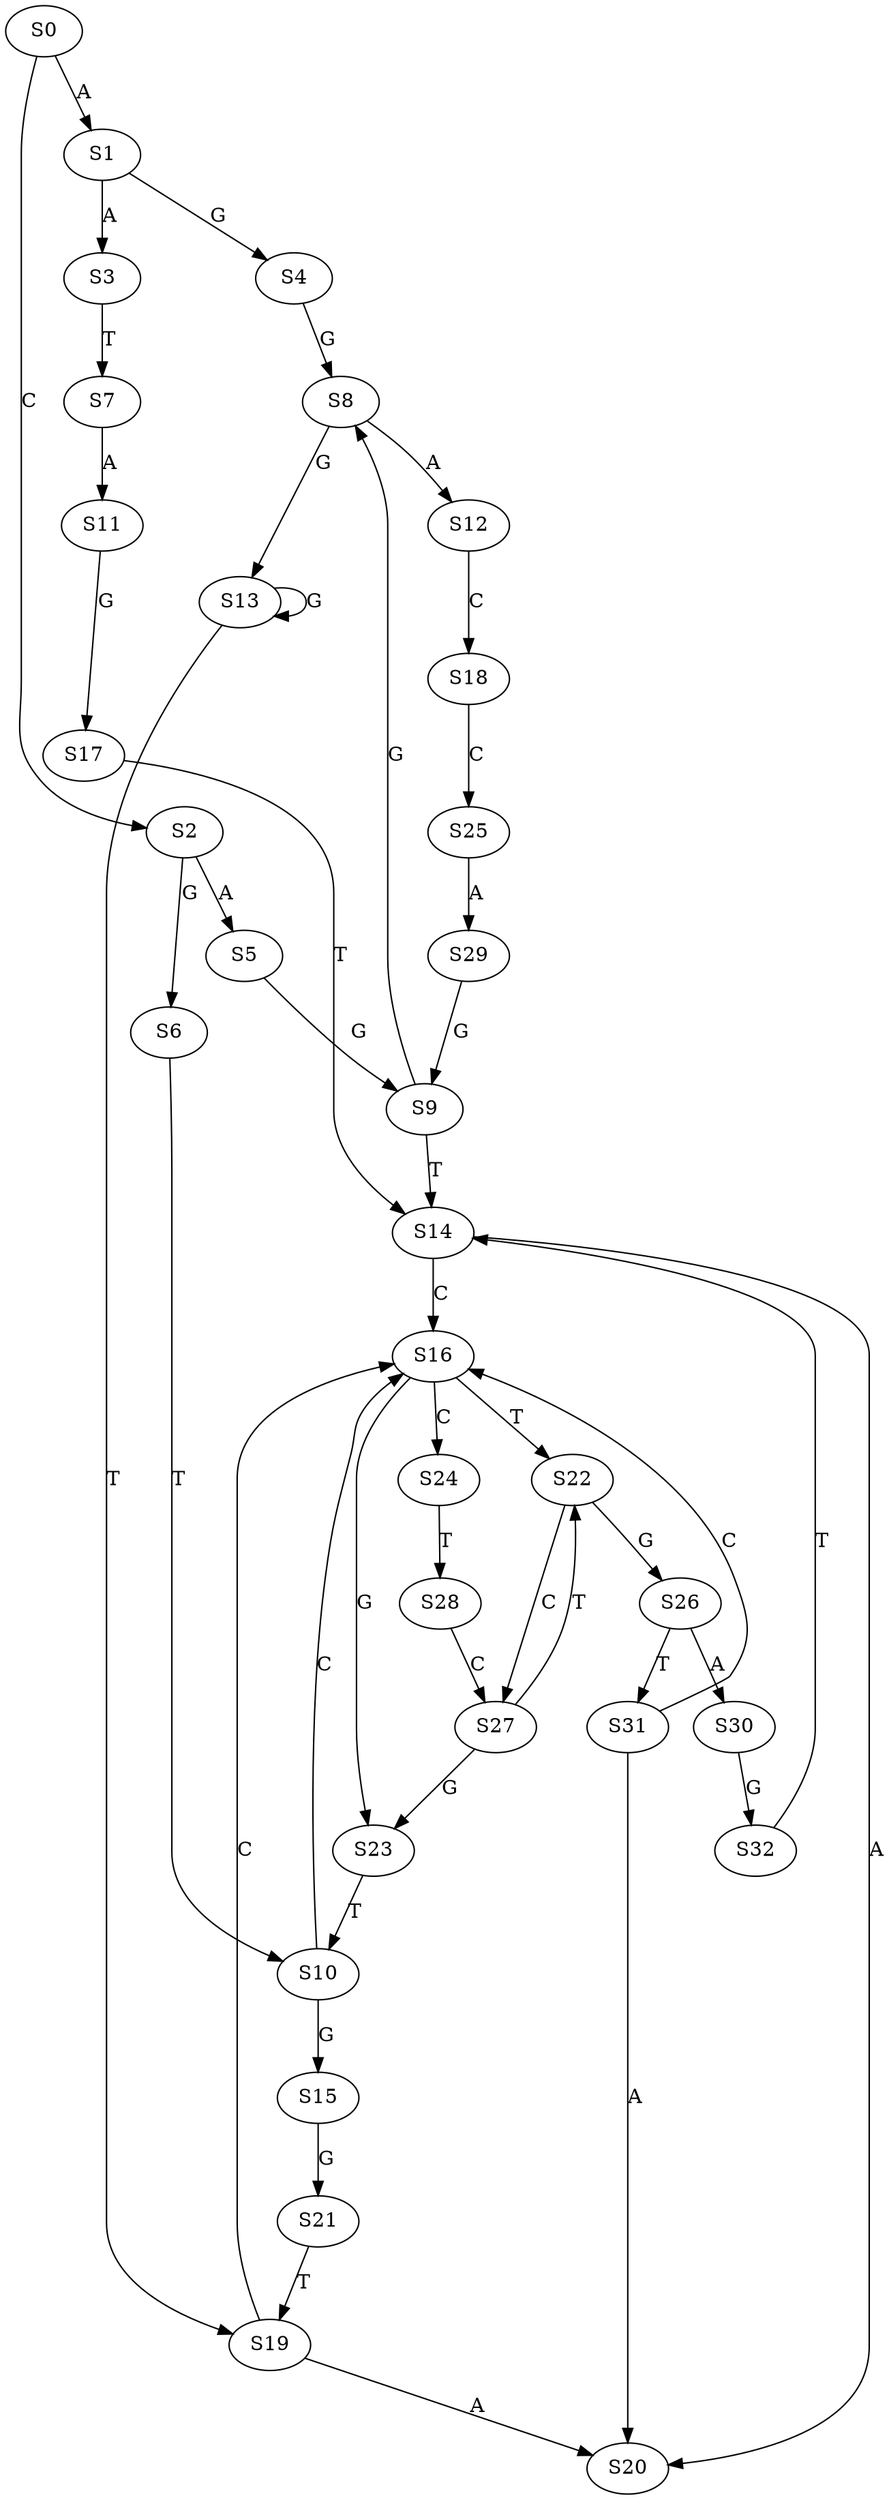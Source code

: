 strict digraph  {
	S0 -> S1 [ label = A ];
	S0 -> S2 [ label = C ];
	S1 -> S3 [ label = A ];
	S1 -> S4 [ label = G ];
	S2 -> S5 [ label = A ];
	S2 -> S6 [ label = G ];
	S3 -> S7 [ label = T ];
	S4 -> S8 [ label = G ];
	S5 -> S9 [ label = G ];
	S6 -> S10 [ label = T ];
	S7 -> S11 [ label = A ];
	S8 -> S12 [ label = A ];
	S8 -> S13 [ label = G ];
	S9 -> S14 [ label = T ];
	S9 -> S8 [ label = G ];
	S10 -> S15 [ label = G ];
	S10 -> S16 [ label = C ];
	S11 -> S17 [ label = G ];
	S12 -> S18 [ label = C ];
	S13 -> S19 [ label = T ];
	S13 -> S13 [ label = G ];
	S14 -> S20 [ label = A ];
	S14 -> S16 [ label = C ];
	S15 -> S21 [ label = G ];
	S16 -> S22 [ label = T ];
	S16 -> S23 [ label = G ];
	S16 -> S24 [ label = C ];
	S17 -> S14 [ label = T ];
	S18 -> S25 [ label = C ];
	S19 -> S20 [ label = A ];
	S19 -> S16 [ label = C ];
	S21 -> S19 [ label = T ];
	S22 -> S26 [ label = G ];
	S22 -> S27 [ label = C ];
	S23 -> S10 [ label = T ];
	S24 -> S28 [ label = T ];
	S25 -> S29 [ label = A ];
	S26 -> S30 [ label = A ];
	S26 -> S31 [ label = T ];
	S27 -> S22 [ label = T ];
	S27 -> S23 [ label = G ];
	S28 -> S27 [ label = C ];
	S29 -> S9 [ label = G ];
	S30 -> S32 [ label = G ];
	S31 -> S20 [ label = A ];
	S31 -> S16 [ label = C ];
	S32 -> S14 [ label = T ];
}
